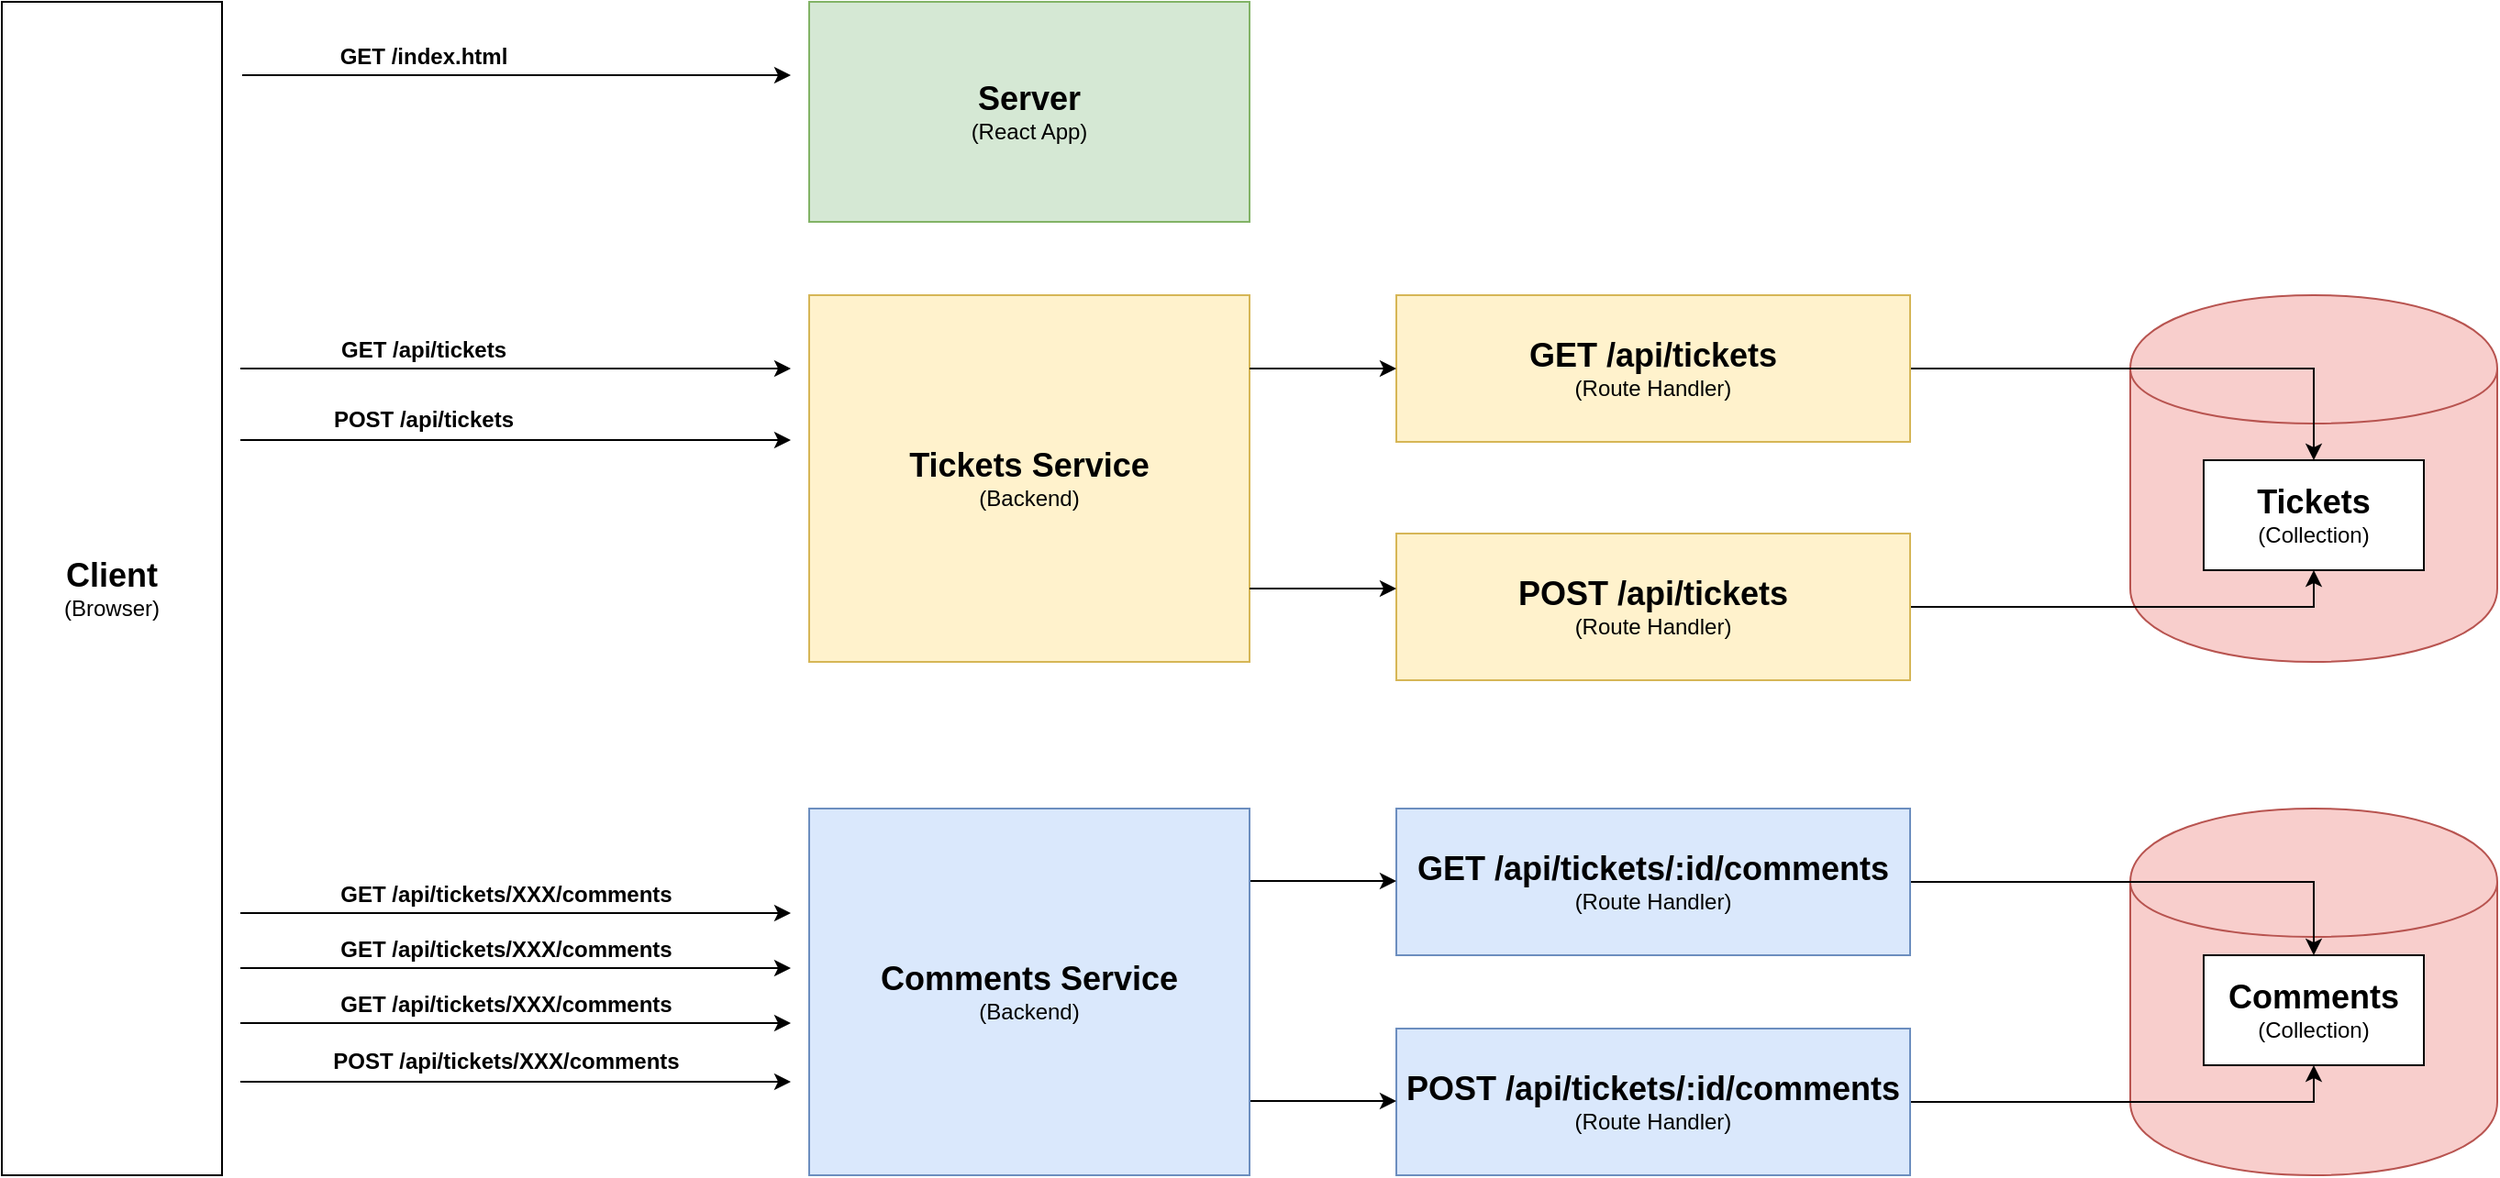 <mxfile version="13.0.3" type="device" pages="2"><diagram id="i7j_Whf0oYqRKVFxcPOW" name="1 - Initial Design"><mxGraphModel dx="1822" dy="828" grid="1" gridSize="10" guides="1" tooltips="1" connect="1" arrows="1" fold="1" page="0" pageScale="1" pageWidth="850" pageHeight="1100" math="0" shadow="0"><root><mxCell id="0"/><mxCell id="1" parent="0"/><mxCell id="ntrCvpWNTyN9sf8n-POz-33" value="" style="shape=cylinder;whiteSpace=wrap;html=1;boundedLbl=1;backgroundOutline=1;fillColor=#f8cecc;strokeColor=#b85450;" vertex="1" parent="1"><mxGeometry x="1080" y="200" width="200" height="200" as="geometry"/></mxCell><mxCell id="hHxcKrYplGCVXGKhT3kk-4" value="" style="shape=cylinder;whiteSpace=wrap;html=1;boundedLbl=1;backgroundOutline=1;fillColor=#f8cecc;strokeColor=#b85450;" vertex="1" parent="1"><mxGeometry x="1080" y="480" width="200" height="200" as="geometry"/></mxCell><mxCell id="ntrCvpWNTyN9sf8n-POz-1" value="&lt;b&gt;&lt;font style=&quot;font-size: 18px&quot;&gt;Client&lt;/font&gt;&lt;/b&gt;&lt;br&gt;(Browser)" style="rounded=0;whiteSpace=wrap;html=1;" vertex="1" parent="1"><mxGeometry x="-80" y="40" width="120" height="640" as="geometry"/></mxCell><mxCell id="ntrCvpWNTyN9sf8n-POz-3" value="&lt;font style=&quot;font-size: 18px&quot;&gt;&lt;b&gt;Server&lt;/b&gt;&lt;/font&gt;&lt;br&gt;(React App)" style="rounded=0;whiteSpace=wrap;html=1;fillColor=#d5e8d4;strokeColor=#82b366;" vertex="1" parent="1"><mxGeometry x="360" y="40" width="240" height="120" as="geometry"/></mxCell><mxCell id="ntrCvpWNTyN9sf8n-POz-5" value="" style="endArrow=classic;html=1;" edge="1" parent="1"><mxGeometry width="50" height="50" relative="1" as="geometry"><mxPoint x="51" y="80" as="sourcePoint"/><mxPoint x="350" y="80" as="targetPoint"/></mxGeometry></mxCell><mxCell id="ntrCvpWNTyN9sf8n-POz-6" value="GET /index.html" style="text;html=1;strokeColor=none;fillColor=none;align=center;verticalAlign=middle;whiteSpace=wrap;rounded=0;fontStyle=1" vertex="1" parent="1"><mxGeometry x="85" y="60" width="130" height="20" as="geometry"/></mxCell><mxCell id="ntrCvpWNTyN9sf8n-POz-7" value="&lt;font style=&quot;font-size: 18px&quot;&gt;&lt;b&gt;Tickets Service&lt;/b&gt;&lt;/font&gt;&lt;br&gt;(Backend)" style="rounded=0;whiteSpace=wrap;html=1;fillColor=#fff2cc;strokeColor=#d6b656;" vertex="1" parent="1"><mxGeometry x="360" y="200" width="240" height="200" as="geometry"/></mxCell><mxCell id="ntrCvpWNTyN9sf8n-POz-9" value="GET /api/tickets" style="text;html=1;strokeColor=none;fillColor=none;align=center;verticalAlign=middle;whiteSpace=wrap;rounded=0;fontStyle=1" vertex="1" parent="1"><mxGeometry x="70" y="220" width="160" height="20" as="geometry"/></mxCell><mxCell id="ntrCvpWNTyN9sf8n-POz-10" value="" style="endArrow=classic;html=1;" edge="1" parent="1"><mxGeometry width="50" height="50" relative="1" as="geometry"><mxPoint x="50" y="240" as="sourcePoint"/><mxPoint x="350" y="240" as="targetPoint"/></mxGeometry></mxCell><mxCell id="ntrCvpWNTyN9sf8n-POz-11" value="" style="endArrow=classic;html=1;" edge="1" parent="1"><mxGeometry width="50" height="50" relative="1" as="geometry"><mxPoint x="50" y="537" as="sourcePoint"/><mxPoint x="350" y="537" as="targetPoint"/></mxGeometry></mxCell><mxCell id="ntrCvpWNTyN9sf8n-POz-13" value="" style="endArrow=classic;html=1;" edge="1" parent="1"><mxGeometry width="50" height="50" relative="1" as="geometry"><mxPoint x="50" y="279" as="sourcePoint"/><mxPoint x="350" y="279" as="targetPoint"/></mxGeometry></mxCell><mxCell id="ntrCvpWNTyN9sf8n-POz-14" value="GET /api/tickets/XXX/comments" style="text;html=1;strokeColor=none;fillColor=none;align=center;verticalAlign=middle;whiteSpace=wrap;rounded=0;fontStyle=1" vertex="1" parent="1"><mxGeometry x="60" y="517" width="270" height="20" as="geometry"/></mxCell><mxCell id="ntrCvpWNTyN9sf8n-POz-17" value="GET /api/tickets/XXX/comments" style="text;html=1;strokeColor=none;fillColor=none;align=center;verticalAlign=middle;whiteSpace=wrap;rounded=0;fontStyle=1" vertex="1" parent="1"><mxGeometry x="60" y="547" width="270" height="20" as="geometry"/></mxCell><mxCell id="ntrCvpWNTyN9sf8n-POz-18" value="GET /api/tickets/XXX/comments" style="text;html=1;strokeColor=none;fillColor=none;align=center;verticalAlign=middle;whiteSpace=wrap;rounded=0;fontStyle=1" vertex="1" parent="1"><mxGeometry x="60" y="577" width="270" height="20" as="geometry"/></mxCell><mxCell id="ntrCvpWNTyN9sf8n-POz-19" value="" style="endArrow=classic;html=1;" edge="1" parent="1"><mxGeometry width="50" height="50" relative="1" as="geometry"><mxPoint x="50" y="567" as="sourcePoint"/><mxPoint x="350" y="567" as="targetPoint"/></mxGeometry></mxCell><mxCell id="ntrCvpWNTyN9sf8n-POz-20" value="" style="endArrow=classic;html=1;" edge="1" parent="1"><mxGeometry width="50" height="50" relative="1" as="geometry"><mxPoint x="50" y="597" as="sourcePoint"/><mxPoint x="350" y="597" as="targetPoint"/></mxGeometry></mxCell><mxCell id="ntrCvpWNTyN9sf8n-POz-21" value="POST /api/tickets" style="text;html=1;strokeColor=none;fillColor=none;align=center;verticalAlign=middle;whiteSpace=wrap;rounded=0;fontStyle=1" vertex="1" parent="1"><mxGeometry x="70" y="258" width="160" height="20" as="geometry"/></mxCell><mxCell id="ntrCvpWNTyN9sf8n-POz-23" value="" style="endArrow=classic;html=1;" edge="1" parent="1"><mxGeometry width="50" height="50" relative="1" as="geometry"><mxPoint x="50" y="629" as="sourcePoint"/><mxPoint x="350" y="629" as="targetPoint"/></mxGeometry></mxCell><mxCell id="ntrCvpWNTyN9sf8n-POz-24" value="POST /api/tickets/XXX/comments" style="text;html=1;strokeColor=none;fillColor=none;align=center;verticalAlign=middle;whiteSpace=wrap;rounded=0;fontStyle=1" vertex="1" parent="1"><mxGeometry x="70" y="608" width="250" height="20" as="geometry"/></mxCell><mxCell id="hHxcKrYplGCVXGKhT3kk-5" style="edgeStyle=orthogonalEdgeStyle;rounded=0;orthogonalLoop=1;jettySize=auto;html=1;exitX=1;exitY=0.5;exitDx=0;exitDy=0;" edge="1" parent="1" source="ntrCvpWNTyN9sf8n-POz-25" target="ntrCvpWNTyN9sf8n-POz-34"><mxGeometry relative="1" as="geometry"/></mxCell><mxCell id="ntrCvpWNTyN9sf8n-POz-25" value="&lt;font style=&quot;font-size: 18px&quot;&gt;&lt;b&gt;GET /api/tickets&lt;/b&gt;&lt;/font&gt;&lt;br&gt;(Route Handler)" style="rounded=0;whiteSpace=wrap;html=1;fillColor=#fff2cc;strokeColor=#d6b656;" vertex="1" parent="1"><mxGeometry x="680" y="200" width="280" height="80" as="geometry"/></mxCell><mxCell id="hHxcKrYplGCVXGKhT3kk-7" style="edgeStyle=orthogonalEdgeStyle;rounded=0;orthogonalLoop=1;jettySize=auto;html=1;exitX=1;exitY=0.5;exitDx=0;exitDy=0;entryX=0.5;entryY=0;entryDx=0;entryDy=0;" edge="1" parent="1" source="ntrCvpWNTyN9sf8n-POz-26" target="ntrCvpWNTyN9sf8n-POz-35"><mxGeometry relative="1" as="geometry"/></mxCell><mxCell id="ntrCvpWNTyN9sf8n-POz-26" value="&lt;font style=&quot;font-size: 18px&quot;&gt;&lt;b&gt;GET /api/tickets/:id/comments&lt;/b&gt;&lt;/font&gt;&lt;br&gt;(Route Handler)" style="rounded=0;whiteSpace=wrap;html=1;fillColor=#dae8fc;strokeColor=#6c8ebf;" vertex="1" parent="1"><mxGeometry x="680" y="480" width="280" height="80" as="geometry"/></mxCell><mxCell id="hHxcKrYplGCVXGKhT3kk-6" style="edgeStyle=orthogonalEdgeStyle;rounded=0;orthogonalLoop=1;jettySize=auto;html=1;exitX=1;exitY=0.5;exitDx=0;exitDy=0;entryX=0.5;entryY=1;entryDx=0;entryDy=0;" edge="1" parent="1" source="ntrCvpWNTyN9sf8n-POz-27" target="ntrCvpWNTyN9sf8n-POz-34"><mxGeometry relative="1" as="geometry"/></mxCell><mxCell id="ntrCvpWNTyN9sf8n-POz-27" value="&lt;font style=&quot;font-size: 18px&quot;&gt;&lt;b&gt;POST /api/tickets&lt;/b&gt;&lt;/font&gt;&lt;br&gt;(Route Handler)" style="rounded=0;whiteSpace=wrap;html=1;fillColor=#fff2cc;strokeColor=#d6b656;" vertex="1" parent="1"><mxGeometry x="680" y="330" width="280" height="80" as="geometry"/></mxCell><mxCell id="hHxcKrYplGCVXGKhT3kk-8" style="edgeStyle=orthogonalEdgeStyle;rounded=0;orthogonalLoop=1;jettySize=auto;html=1;exitX=1;exitY=0.5;exitDx=0;exitDy=0;entryX=0.5;entryY=1;entryDx=0;entryDy=0;" edge="1" parent="1" source="ntrCvpWNTyN9sf8n-POz-28" target="ntrCvpWNTyN9sf8n-POz-35"><mxGeometry relative="1" as="geometry"/></mxCell><mxCell id="ntrCvpWNTyN9sf8n-POz-28" value="&lt;font style=&quot;font-size: 18px&quot;&gt;&lt;b&gt;POST /api/tickets/:id/comments&lt;/b&gt;&lt;/font&gt;&lt;br&gt;(Route Handler)" style="rounded=0;whiteSpace=wrap;html=1;fillColor=#dae8fc;strokeColor=#6c8ebf;" vertex="1" parent="1"><mxGeometry x="680" y="600" width="280" height="80" as="geometry"/></mxCell><mxCell id="ntrCvpWNTyN9sf8n-POz-29" value="" style="endArrow=classic;html=1;" edge="1" parent="1"><mxGeometry width="50" height="50" relative="1" as="geometry"><mxPoint x="600" y="240" as="sourcePoint"/><mxPoint x="680" y="240" as="targetPoint"/></mxGeometry></mxCell><mxCell id="ntrCvpWNTyN9sf8n-POz-30" value="" style="endArrow=classic;html=1;" edge="1" parent="1"><mxGeometry width="50" height="50" relative="1" as="geometry"><mxPoint x="600" y="360" as="sourcePoint"/><mxPoint x="680" y="360" as="targetPoint"/></mxGeometry></mxCell><mxCell id="ntrCvpWNTyN9sf8n-POz-31" value="" style="endArrow=classic;html=1;" edge="1" parent="1"><mxGeometry width="50" height="50" relative="1" as="geometry"><mxPoint x="600" y="519.5" as="sourcePoint"/><mxPoint x="680" y="519.5" as="targetPoint"/></mxGeometry></mxCell><mxCell id="ntrCvpWNTyN9sf8n-POz-32" value="" style="endArrow=classic;html=1;" edge="1" parent="1"><mxGeometry width="50" height="50" relative="1" as="geometry"><mxPoint x="600" y="639.5" as="sourcePoint"/><mxPoint x="680" y="639.5" as="targetPoint"/></mxGeometry></mxCell><mxCell id="ntrCvpWNTyN9sf8n-POz-34" value="&lt;font style=&quot;font-size: 18px&quot;&gt;&lt;b&gt;Tickets&lt;/b&gt;&lt;/font&gt;&lt;br&gt;(Collection)" style="rounded=0;whiteSpace=wrap;html=1;" vertex="1" parent="1"><mxGeometry x="1120" y="290" width="120" height="60" as="geometry"/></mxCell><mxCell id="hHxcKrYplGCVXGKhT3kk-1" value="&lt;font style=&quot;font-size: 18px&quot;&gt;&lt;b&gt;Comments Service&lt;/b&gt;&lt;/font&gt;&lt;br&gt;(Backend)" style="rounded=0;whiteSpace=wrap;html=1;fillColor=#dae8fc;strokeColor=#6c8ebf;" vertex="1" parent="1"><mxGeometry x="360" y="480" width="240" height="200" as="geometry"/></mxCell><mxCell id="ntrCvpWNTyN9sf8n-POz-35" value="&lt;font style=&quot;font-size: 18px&quot;&gt;&lt;b&gt;Comments&lt;/b&gt;&lt;/font&gt;&lt;br&gt;(Collection)" style="rounded=0;whiteSpace=wrap;html=1;" vertex="1" parent="1"><mxGeometry x="1120" y="560" width="120" height="60" as="geometry"/></mxCell></root></mxGraphModel></diagram><diagram name="2 - Improved Design" id="1fAGzjYD7j3b5SslC2BJ"><mxGraphModel dx="2431" dy="1183" grid="1" gridSize="10" guides="1" tooltips="1" connect="1" arrows="1" fold="1" page="0" pageScale="1" pageWidth="850" pageHeight="1100" math="0" shadow="0"><root><mxCell id="jY-IcDTZkS5kI1KEnR1H-0"/><mxCell id="jY-IcDTZkS5kI1KEnR1H-1" parent="jY-IcDTZkS5kI1KEnR1H-0"/><mxCell id="6DUQe-i9GdWqujv6h3bg-5" value="" style="shape=cylinder;whiteSpace=wrap;html=1;boundedLbl=1;backgroundOutline=1;fillColor=#f8cecc;strokeColor=#b85450;" vertex="1" parent="jY-IcDTZkS5kI1KEnR1H-1"><mxGeometry x="1080" y="680" width="200" height="200" as="geometry"/></mxCell><mxCell id="6DUQe-i9GdWqujv6h3bg-0" value="&lt;font style=&quot;font-size: 18px&quot;&gt;&lt;b&gt;EVENT BUS&lt;/b&gt;&lt;/font&gt;" style="rounded=0;whiteSpace=wrap;html=1;fillColor=#d5e8d4;strokeColor=#82b366;verticalAlign=top;" vertex="1" parent="jY-IcDTZkS5kI1KEnR1H-1"><mxGeometry x="1400" y="200" width="200" height="560" as="geometry"/></mxCell><mxCell id="jY-IcDTZkS5kI1KEnR1H-2" value="" style="shape=cylinder;whiteSpace=wrap;html=1;boundedLbl=1;backgroundOutline=1;fillColor=#f8cecc;strokeColor=#b85450;" vertex="1" parent="jY-IcDTZkS5kI1KEnR1H-1"><mxGeometry x="1080" y="200" width="200" height="200" as="geometry"/></mxCell><mxCell id="jY-IcDTZkS5kI1KEnR1H-3" value="" style="shape=cylinder;whiteSpace=wrap;html=1;boundedLbl=1;backgroundOutline=1;fillColor=#f8cecc;strokeColor=#b85450;" vertex="1" parent="jY-IcDTZkS5kI1KEnR1H-1"><mxGeometry x="1080" y="440" width="200" height="200" as="geometry"/></mxCell><mxCell id="jY-IcDTZkS5kI1KEnR1H-4" value="&lt;b&gt;&lt;font style=&quot;font-size: 18px&quot;&gt;Client&lt;/font&gt;&lt;/b&gt;&lt;br&gt;(Browser)" style="rounded=0;whiteSpace=wrap;html=1;" vertex="1" parent="jY-IcDTZkS5kI1KEnR1H-1"><mxGeometry x="-80" y="40" width="120" height="800" as="geometry"/></mxCell><mxCell id="jY-IcDTZkS5kI1KEnR1H-5" value="&lt;font style=&quot;font-size: 18px&quot;&gt;&lt;b&gt;Server&lt;/b&gt;&lt;/font&gt;&lt;br&gt;(React App)" style="rounded=0;whiteSpace=wrap;html=1;fillColor=#d5e8d4;strokeColor=#82b366;" vertex="1" parent="jY-IcDTZkS5kI1KEnR1H-1"><mxGeometry x="360" y="40" width="240" height="120" as="geometry"/></mxCell><mxCell id="jY-IcDTZkS5kI1KEnR1H-6" value="" style="endArrow=classic;html=1;" edge="1" parent="jY-IcDTZkS5kI1KEnR1H-1"><mxGeometry width="50" height="50" relative="1" as="geometry"><mxPoint x="51" y="80" as="sourcePoint"/><mxPoint x="350" y="80" as="targetPoint"/></mxGeometry></mxCell><mxCell id="jY-IcDTZkS5kI1KEnR1H-7" value="GET /index.html" style="text;html=1;strokeColor=none;fillColor=none;align=center;verticalAlign=middle;whiteSpace=wrap;rounded=0;fontStyle=1" vertex="1" parent="jY-IcDTZkS5kI1KEnR1H-1"><mxGeometry x="85" y="60" width="130" height="20" as="geometry"/></mxCell><mxCell id="jY-IcDTZkS5kI1KEnR1H-8" value="&lt;font style=&quot;font-size: 18px&quot;&gt;&lt;b&gt;Tickets Service&lt;/b&gt;&lt;/font&gt;&lt;br&gt;(Backend)" style="rounded=0;whiteSpace=wrap;html=1;fillColor=#fff2cc;strokeColor=#d6b656;" vertex="1" parent="jY-IcDTZkS5kI1KEnR1H-1"><mxGeometry x="360" y="200" width="240" height="200" as="geometry"/></mxCell><mxCell id="jY-IcDTZkS5kI1KEnR1H-12" value="" style="endArrow=classic;html=1;" edge="1" parent="jY-IcDTZkS5kI1KEnR1H-1"><mxGeometry width="50" height="50" relative="1" as="geometry"><mxPoint x="50" y="301" as="sourcePoint"/><mxPoint x="350" y="301" as="targetPoint"/></mxGeometry></mxCell><mxCell id="jY-IcDTZkS5kI1KEnR1H-18" value="POST /api/tickets" style="text;html=1;strokeColor=none;fillColor=none;align=center;verticalAlign=middle;whiteSpace=wrap;rounded=0;fontStyle=1" vertex="1" parent="jY-IcDTZkS5kI1KEnR1H-1"><mxGeometry x="70" y="280" width="160" height="20" as="geometry"/></mxCell><mxCell id="jY-IcDTZkS5kI1KEnR1H-19" value="" style="endArrow=classic;html=1;" edge="1" parent="jY-IcDTZkS5kI1KEnR1H-1"><mxGeometry width="50" height="50" relative="1" as="geometry"><mxPoint x="50" y="531" as="sourcePoint"/><mxPoint x="350" y="531" as="targetPoint"/></mxGeometry></mxCell><mxCell id="jY-IcDTZkS5kI1KEnR1H-20" value="POST /api/tickets/XXX/comments" style="text;html=1;strokeColor=none;fillColor=none;align=center;verticalAlign=middle;whiteSpace=wrap;rounded=0;fontStyle=1" vertex="1" parent="jY-IcDTZkS5kI1KEnR1H-1"><mxGeometry x="70" y="510" width="250" height="20" as="geometry"/></mxCell><mxCell id="jY-IcDTZkS5kI1KEnR1H-21" style="edgeStyle=orthogonalEdgeStyle;rounded=0;orthogonalLoop=1;jettySize=auto;html=1;exitX=1;exitY=0.5;exitDx=0;exitDy=0;" edge="1" parent="jY-IcDTZkS5kI1KEnR1H-1" source="jY-IcDTZkS5kI1KEnR1H-22" target="jY-IcDTZkS5kI1KEnR1H-33"><mxGeometry relative="1" as="geometry"/></mxCell><mxCell id="jY-IcDTZkS5kI1KEnR1H-22" value="&lt;font style=&quot;font-size: 18px&quot;&gt;&lt;b&gt;GET /api/tickets&lt;/b&gt;&lt;/font&gt;&lt;br&gt;(Route Handler)" style="rounded=0;whiteSpace=wrap;html=1;fillColor=#fff2cc;strokeColor=#d6b656;" vertex="1" parent="jY-IcDTZkS5kI1KEnR1H-1"><mxGeometry x="680" y="200" width="280" height="80" as="geometry"/></mxCell><mxCell id="jY-IcDTZkS5kI1KEnR1H-23" style="edgeStyle=orthogonalEdgeStyle;rounded=0;orthogonalLoop=1;jettySize=auto;html=1;exitX=1;exitY=0.5;exitDx=0;exitDy=0;entryX=0.5;entryY=0;entryDx=0;entryDy=0;" edge="1" parent="jY-IcDTZkS5kI1KEnR1H-1" source="jY-IcDTZkS5kI1KEnR1H-24" target="jY-IcDTZkS5kI1KEnR1H-35"><mxGeometry relative="1" as="geometry"/></mxCell><mxCell id="jY-IcDTZkS5kI1KEnR1H-24" value="&lt;font style=&quot;font-size: 18px&quot;&gt;&lt;b&gt;GET /api/tickets/:id/comments&lt;/b&gt;&lt;/font&gt;&lt;br&gt;(Route Handler)" style="rounded=0;whiteSpace=wrap;html=1;fillColor=#dae8fc;strokeColor=#6c8ebf;" vertex="1" parent="jY-IcDTZkS5kI1KEnR1H-1"><mxGeometry x="680" y="440" width="280" height="80" as="geometry"/></mxCell><mxCell id="jY-IcDTZkS5kI1KEnR1H-25" style="edgeStyle=orthogonalEdgeStyle;rounded=0;orthogonalLoop=1;jettySize=auto;html=1;exitX=1;exitY=0.5;exitDx=0;exitDy=0;entryX=0.5;entryY=1;entryDx=0;entryDy=0;" edge="1" parent="jY-IcDTZkS5kI1KEnR1H-1" source="jY-IcDTZkS5kI1KEnR1H-26" target="jY-IcDTZkS5kI1KEnR1H-33"><mxGeometry relative="1" as="geometry"/></mxCell><mxCell id="6DUQe-i9GdWqujv6h3bg-1" style="edgeStyle=orthogonalEdgeStyle;rounded=0;orthogonalLoop=1;jettySize=auto;html=1;exitX=1;exitY=0.75;exitDx=0;exitDy=0;" edge="1" parent="jY-IcDTZkS5kI1KEnR1H-1" source="jY-IcDTZkS5kI1KEnR1H-26" target="6DUQe-i9GdWqujv6h3bg-2"><mxGeometry relative="1" as="geometry"><mxPoint x="1370" y="390" as="targetPoint"/></mxGeometry></mxCell><mxCell id="jY-IcDTZkS5kI1KEnR1H-26" value="&lt;font style=&quot;font-size: 18px&quot;&gt;&lt;b&gt;POST /api/tickets&lt;/b&gt;&lt;/font&gt;&lt;br&gt;(Route Handler)" style="rounded=0;whiteSpace=wrap;html=1;fillColor=#fff2cc;strokeColor=#d6b656;" vertex="1" parent="jY-IcDTZkS5kI1KEnR1H-1"><mxGeometry x="680" y="330" width="280" height="80" as="geometry"/></mxCell><mxCell id="jY-IcDTZkS5kI1KEnR1H-27" style="edgeStyle=orthogonalEdgeStyle;rounded=0;orthogonalLoop=1;jettySize=auto;html=1;exitX=1;exitY=0.5;exitDx=0;exitDy=0;entryX=0.5;entryY=1;entryDx=0;entryDy=0;" edge="1" parent="jY-IcDTZkS5kI1KEnR1H-1" source="jY-IcDTZkS5kI1KEnR1H-28" target="jY-IcDTZkS5kI1KEnR1H-35"><mxGeometry relative="1" as="geometry"/></mxCell><mxCell id="jY-IcDTZkS5kI1KEnR1H-28" value="&lt;font style=&quot;font-size: 18px&quot;&gt;&lt;b&gt;POST /api/tickets/:id/comments&lt;/b&gt;&lt;/font&gt;&lt;br&gt;(Route Handler)" style="rounded=0;whiteSpace=wrap;html=1;fillColor=#dae8fc;strokeColor=#6c8ebf;" vertex="1" parent="jY-IcDTZkS5kI1KEnR1H-1"><mxGeometry x="680" y="560" width="280" height="80" as="geometry"/></mxCell><mxCell id="jY-IcDTZkS5kI1KEnR1H-29" value="" style="endArrow=classic;html=1;" edge="1" parent="jY-IcDTZkS5kI1KEnR1H-1"><mxGeometry width="50" height="50" relative="1" as="geometry"><mxPoint x="600" y="240" as="sourcePoint"/><mxPoint x="680" y="240" as="targetPoint"/></mxGeometry></mxCell><mxCell id="jY-IcDTZkS5kI1KEnR1H-30" value="" style="endArrow=classic;html=1;" edge="1" parent="jY-IcDTZkS5kI1KEnR1H-1"><mxGeometry width="50" height="50" relative="1" as="geometry"><mxPoint x="600" y="360" as="sourcePoint"/><mxPoint x="680" y="360" as="targetPoint"/></mxGeometry></mxCell><mxCell id="jY-IcDTZkS5kI1KEnR1H-31" value="" style="endArrow=classic;html=1;" edge="1" parent="jY-IcDTZkS5kI1KEnR1H-1"><mxGeometry width="50" height="50" relative="1" as="geometry"><mxPoint x="600" y="479.5" as="sourcePoint"/><mxPoint x="680" y="479.5" as="targetPoint"/></mxGeometry></mxCell><mxCell id="jY-IcDTZkS5kI1KEnR1H-32" value="" style="endArrow=classic;html=1;" edge="1" parent="jY-IcDTZkS5kI1KEnR1H-1"><mxGeometry width="50" height="50" relative="1" as="geometry"><mxPoint x="600" y="599.5" as="sourcePoint"/><mxPoint x="680" y="599.5" as="targetPoint"/></mxGeometry></mxCell><mxCell id="jY-IcDTZkS5kI1KEnR1H-33" value="&lt;font style=&quot;font-size: 18px&quot;&gt;&lt;b&gt;Tickets&lt;/b&gt;&lt;/font&gt;&lt;br&gt;(Collection)" style="rounded=0;whiteSpace=wrap;html=1;" vertex="1" parent="jY-IcDTZkS5kI1KEnR1H-1"><mxGeometry x="1120" y="290" width="120" height="60" as="geometry"/></mxCell><mxCell id="jY-IcDTZkS5kI1KEnR1H-34" value="&lt;font style=&quot;font-size: 18px&quot;&gt;&lt;b&gt;Comments Service&lt;/b&gt;&lt;/font&gt;&lt;br&gt;(Backend)" style="rounded=0;whiteSpace=wrap;html=1;fillColor=#dae8fc;strokeColor=#6c8ebf;" vertex="1" parent="jY-IcDTZkS5kI1KEnR1H-1"><mxGeometry x="360" y="440" width="240" height="200" as="geometry"/></mxCell><mxCell id="jY-IcDTZkS5kI1KEnR1H-35" value="&lt;font style=&quot;font-size: 18px&quot;&gt;&lt;b&gt;Comments&lt;/b&gt;&lt;/font&gt;&lt;br&gt;(Collection)" style="rounded=0;whiteSpace=wrap;html=1;" vertex="1" parent="jY-IcDTZkS5kI1KEnR1H-1"><mxGeometry x="1120" y="520" width="120" height="60" as="geometry"/></mxCell><mxCell id="pZkTLdZcdiQgoOdIO3Ue-4" style="edgeStyle=orthogonalEdgeStyle;rounded=0;orthogonalLoop=1;jettySize=auto;html=1;exitX=1;exitY=0.5;exitDx=0;exitDy=0;entryX=0;entryY=0.5;entryDx=0;entryDy=0;" edge="1" parent="jY-IcDTZkS5kI1KEnR1H-1" source="pZkTLdZcdiQgoOdIO3Ue-0" target="pZkTLdZcdiQgoOdIO3Ue-3"><mxGeometry relative="1" as="geometry"/></mxCell><mxCell id="pZkTLdZcdiQgoOdIO3Ue-0" value="&lt;font style=&quot;font-size: 18px&quot;&gt;&lt;b&gt;Tickets With Comments Service&lt;/b&gt;&lt;/font&gt;&lt;br&gt;(Backend)" style="rounded=0;whiteSpace=wrap;html=1;fillColor=#f5f5f5;strokeColor=#666666;fontColor=#333333;" vertex="1" parent="jY-IcDTZkS5kI1KEnR1H-1"><mxGeometry x="360" y="760" width="240" height="80" as="geometry"/></mxCell><mxCell id="pZkTLdZcdiQgoOdIO3Ue-1" value="" style="endArrow=classic;html=1;" edge="1" parent="jY-IcDTZkS5kI1KEnR1H-1"><mxGeometry width="50" height="50" relative="1" as="geometry"><mxPoint x="50" y="801" as="sourcePoint"/><mxPoint x="350" y="801" as="targetPoint"/></mxGeometry></mxCell><mxCell id="pZkTLdZcdiQgoOdIO3Ue-2" value="GET /api/tickets-with-comments" style="text;html=1;strokeColor=none;fillColor=none;align=center;verticalAlign=middle;whiteSpace=wrap;rounded=0;fontStyle=1" vertex="1" parent="jY-IcDTZkS5kI1KEnR1H-1"><mxGeometry x="70" y="780" width="240" height="20" as="geometry"/></mxCell><mxCell id="6DUQe-i9GdWqujv6h3bg-7" style="edgeStyle=orthogonalEdgeStyle;rounded=0;orthogonalLoop=1;jettySize=auto;html=1;exitX=1;exitY=0.5;exitDx=0;exitDy=0;" edge="1" parent="jY-IcDTZkS5kI1KEnR1H-1" source="pZkTLdZcdiQgoOdIO3Ue-3" target="6DUQe-i9GdWqujv6h3bg-6"><mxGeometry relative="1" as="geometry"/></mxCell><mxCell id="pZkTLdZcdiQgoOdIO3Ue-3" value="&lt;font style=&quot;font-size: 18px&quot;&gt;&lt;b&gt;GET /api/tickets-with-comments&lt;/b&gt;&lt;/font&gt;&lt;br&gt;(Route Handler)" style="rounded=0;whiteSpace=wrap;html=1;fillColor=#f5f5f5;strokeColor=#666666;fontColor=#333333;" vertex="1" parent="jY-IcDTZkS5kI1KEnR1H-1"><mxGeometry x="680" y="760" width="280" height="80" as="geometry"/></mxCell><mxCell id="6DUQe-i9GdWqujv6h3bg-9" style="edgeStyle=orthogonalEdgeStyle;rounded=0;orthogonalLoop=1;jettySize=auto;html=1;exitX=1;exitY=0.5;exitDx=0;exitDy=0;" edge="1" parent="jY-IcDTZkS5kI1KEnR1H-1" source="6DUQe-i9GdWqujv6h3bg-2" target="pZkTLdZcdiQgoOdIO3Ue-3"><mxGeometry relative="1" as="geometry"><Array as="points"><mxPoint x="1610" y="390"/><mxPoint x="1610" y="680"/><mxPoint x="820" y="680"/></Array></mxGeometry></mxCell><mxCell id="6DUQe-i9GdWqujv6h3bg-2" value="&lt;b&gt;&lt;font style=&quot;font-size: 14px&quot;&gt;Ticket Created&lt;/font&gt;&lt;/b&gt;&lt;br&gt;(Event)" style="rounded=0;whiteSpace=wrap;html=1;" vertex="1" parent="jY-IcDTZkS5kI1KEnR1H-1"><mxGeometry x="1420" y="360" width="160" height="60" as="geometry"/></mxCell><mxCell id="6DUQe-i9GdWqujv6h3bg-8" style="edgeStyle=orthogonalEdgeStyle;rounded=0;orthogonalLoop=1;jettySize=auto;html=1;exitX=0.5;exitY=1;exitDx=0;exitDy=0;" edge="1" parent="jY-IcDTZkS5kI1KEnR1H-1" source="6DUQe-i9GdWqujv6h3bg-3" target="pZkTLdZcdiQgoOdIO3Ue-3"><mxGeometry relative="1" as="geometry"/></mxCell><mxCell id="6DUQe-i9GdWqujv6h3bg-3" value="&lt;b&gt;&lt;font style=&quot;font-size: 14px&quot;&gt;Comment Created&lt;/font&gt;&lt;/b&gt;&lt;br&gt;(Event)" style="rounded=0;whiteSpace=wrap;html=1;" vertex="1" parent="jY-IcDTZkS5kI1KEnR1H-1"><mxGeometry x="1420" y="580" width="160" height="60" as="geometry"/></mxCell><mxCell id="6DUQe-i9GdWqujv6h3bg-4" style="edgeStyle=orthogonalEdgeStyle;rounded=0;orthogonalLoop=1;jettySize=auto;html=1;exitX=1;exitY=0.75;exitDx=0;exitDy=0;" edge="1" parent="jY-IcDTZkS5kI1KEnR1H-1"><mxGeometry relative="1" as="geometry"><mxPoint x="1420" y="620" as="targetPoint"/><mxPoint x="960" y="620" as="sourcePoint"/></mxGeometry></mxCell><mxCell id="6DUQe-i9GdWqujv6h3bg-6" value="&lt;font style=&quot;font-size: 18px&quot;&gt;&lt;b&gt;Ticket With Comments&lt;/b&gt;&lt;/font&gt;&lt;br&gt;(Collection)" style="rounded=0;whiteSpace=wrap;html=1;" vertex="1" parent="jY-IcDTZkS5kI1KEnR1H-1"><mxGeometry x="1120" y="770" width="120" height="60" as="geometry"/></mxCell></root></mxGraphModel></diagram></mxfile>